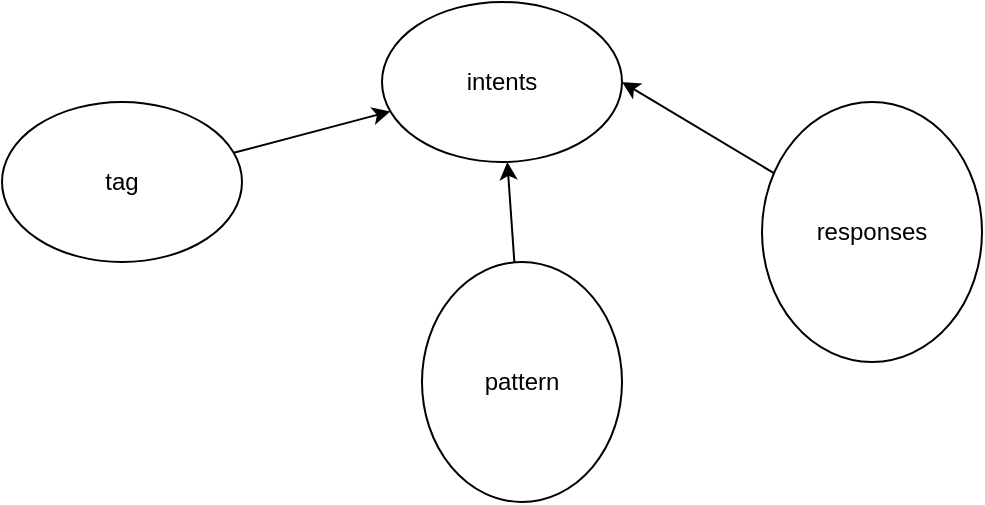 <mxfile version="14.5.6" type="github">
  <diagram id="2pYx5tzj1kb6CLj0sQjC" name="Page-1">
    <mxGraphModel dx="1332" dy="802" grid="0" gridSize="10" guides="1" tooltips="1" connect="1" arrows="1" fold="1" page="1" pageScale="1" pageWidth="850" pageHeight="1100" math="0" shadow="0">
      <root>
        <mxCell id="0" />
        <mxCell id="1" parent="0" />
        <mxCell id="jN4aPA-1XL_Rka4T4j6H-1" value="intents" style="ellipse;whiteSpace=wrap;html=1;" vertex="1" parent="1">
          <mxGeometry x="470" y="100" width="120" height="80" as="geometry" />
        </mxCell>
        <mxCell id="jN4aPA-1XL_Rka4T4j6H-23" style="rounded=0;orthogonalLoop=1;jettySize=auto;html=1;" edge="1" parent="1" source="jN4aPA-1XL_Rka4T4j6H-2" target="jN4aPA-1XL_Rka4T4j6H-1">
          <mxGeometry relative="1" as="geometry" />
        </mxCell>
        <mxCell id="jN4aPA-1XL_Rka4T4j6H-2" value="tag" style="ellipse;whiteSpace=wrap;html=1;" vertex="1" parent="1">
          <mxGeometry x="280" y="150" width="120" height="80" as="geometry" />
        </mxCell>
        <mxCell id="jN4aPA-1XL_Rka4T4j6H-24" style="rounded=0;orthogonalLoop=1;jettySize=auto;html=1;" edge="1" parent="1" source="jN4aPA-1XL_Rka4T4j6H-9" target="jN4aPA-1XL_Rka4T4j6H-1">
          <mxGeometry relative="1" as="geometry" />
        </mxCell>
        <mxCell id="jN4aPA-1XL_Rka4T4j6H-9" value="pattern" style="ellipse;whiteSpace=wrap;html=1;" vertex="1" parent="1">
          <mxGeometry x="490" y="230" width="100" height="120" as="geometry" />
        </mxCell>
        <mxCell id="jN4aPA-1XL_Rka4T4j6H-25" style="rounded=0;orthogonalLoop=1;jettySize=auto;html=1;entryX=1;entryY=0.5;entryDx=0;entryDy=0;" edge="1" parent="1" source="jN4aPA-1XL_Rka4T4j6H-10" target="jN4aPA-1XL_Rka4T4j6H-1">
          <mxGeometry relative="1" as="geometry" />
        </mxCell>
        <mxCell id="jN4aPA-1XL_Rka4T4j6H-10" value="responses" style="ellipse;whiteSpace=wrap;html=1;" vertex="1" parent="1">
          <mxGeometry x="660" y="150" width="110" height="130" as="geometry" />
        </mxCell>
      </root>
    </mxGraphModel>
  </diagram>
</mxfile>
